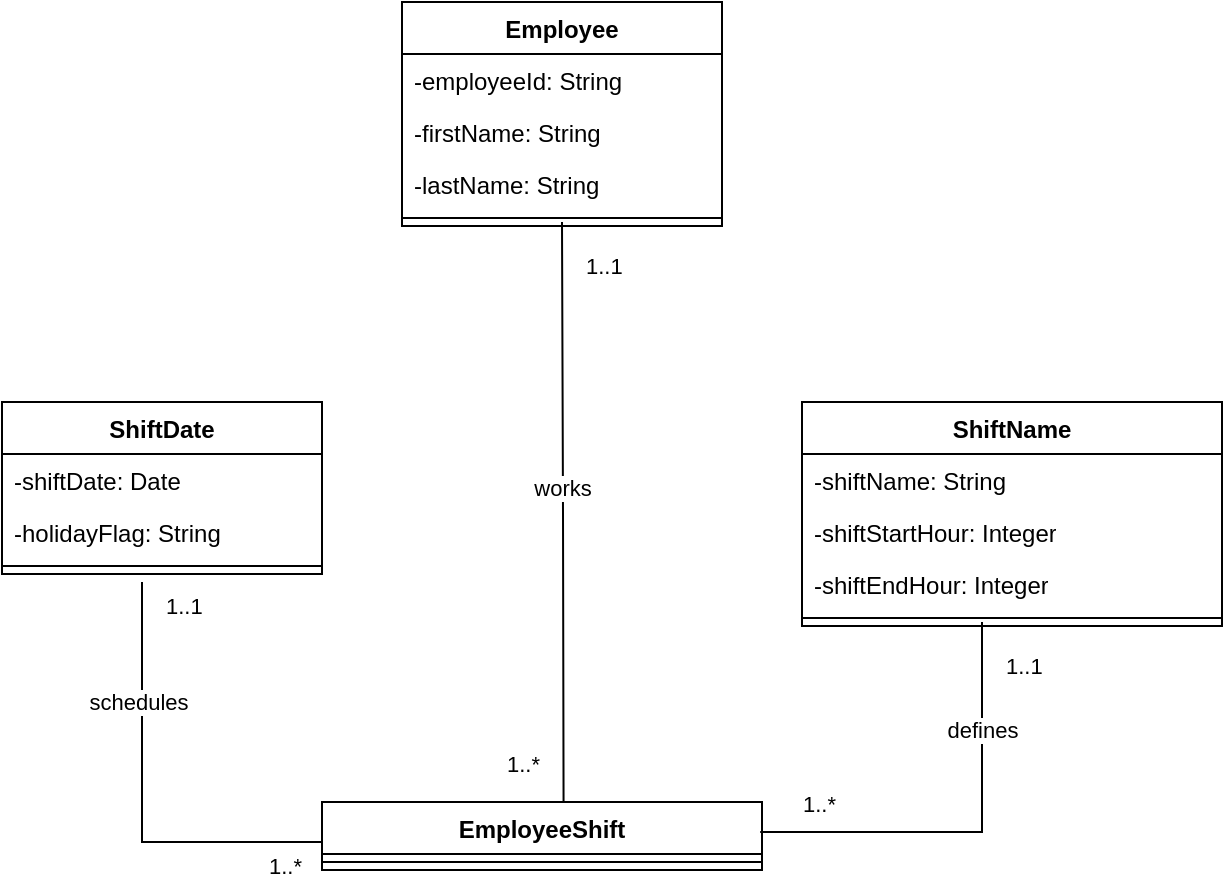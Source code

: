 <mxfile version="26.1.0">
  <diagram name="Page-1" id="65WN6ebGnSFcx6ZCMlt7">
    <mxGraphModel dx="667" dy="608" grid="1" gridSize="10" guides="1" tooltips="1" connect="1" arrows="1" fold="1" page="1" pageScale="1" pageWidth="2500" pageHeight="2500" math="0" shadow="0">
      <root>
        <mxCell id="0" />
        <mxCell id="1" parent="0" />
        <mxCell id="PcQGFeJ-aze7WsRTO7Gk-1" value="Employee" style="swimlane;fontStyle=1;align=center;verticalAlign=top;childLayout=stackLayout;horizontal=1;startSize=26;horizontalStack=0;resizeParent=1;resizeParentMax=0;resizeLast=0;collapsible=1;marginBottom=0;whiteSpace=wrap;html=1;" vertex="1" parent="1">
          <mxGeometry x="520" y="80" width="160" height="112" as="geometry" />
        </mxCell>
        <mxCell id="PcQGFeJ-aze7WsRTO7Gk-2" value="&lt;div&gt;-employeeId: String&lt;/div&gt;&lt;div&gt;&lt;br&gt;&lt;/div&gt;&lt;div&gt;&lt;br&gt;&lt;/div&gt;" style="text;strokeColor=none;fillColor=none;align=left;verticalAlign=top;spacingLeft=4;spacingRight=4;overflow=hidden;rotatable=0;points=[[0,0.5],[1,0.5]];portConstraint=eastwest;whiteSpace=wrap;html=1;" vertex="1" parent="PcQGFeJ-aze7WsRTO7Gk-1">
          <mxGeometry y="26" width="160" height="26" as="geometry" />
        </mxCell>
        <mxCell id="PcQGFeJ-aze7WsRTO7Gk-17" value="-firstName: String" style="text;strokeColor=none;fillColor=none;align=left;verticalAlign=top;spacingLeft=4;spacingRight=4;overflow=hidden;rotatable=0;points=[[0,0.5],[1,0.5]];portConstraint=eastwest;whiteSpace=wrap;html=1;" vertex="1" parent="PcQGFeJ-aze7WsRTO7Gk-1">
          <mxGeometry y="52" width="160" height="26" as="geometry" />
        </mxCell>
        <mxCell id="PcQGFeJ-aze7WsRTO7Gk-18" value="-lastName: String" style="text;strokeColor=none;fillColor=none;align=left;verticalAlign=top;spacingLeft=4;spacingRight=4;overflow=hidden;rotatable=0;points=[[0,0.5],[1,0.5]];portConstraint=eastwest;whiteSpace=wrap;html=1;" vertex="1" parent="PcQGFeJ-aze7WsRTO7Gk-1">
          <mxGeometry y="78" width="160" height="26" as="geometry" />
        </mxCell>
        <mxCell id="PcQGFeJ-aze7WsRTO7Gk-3" value="" style="line;strokeWidth=1;fillColor=none;align=left;verticalAlign=middle;spacingTop=-1;spacingLeft=3;spacingRight=3;rotatable=0;labelPosition=right;points=[];portConstraint=eastwest;strokeColor=inherit;" vertex="1" parent="PcQGFeJ-aze7WsRTO7Gk-1">
          <mxGeometry y="104" width="160" height="8" as="geometry" />
        </mxCell>
        <mxCell id="PcQGFeJ-aze7WsRTO7Gk-5" value="ShiftDate" style="swimlane;fontStyle=1;align=center;verticalAlign=top;childLayout=stackLayout;horizontal=1;startSize=26;horizontalStack=0;resizeParent=1;resizeParentMax=0;resizeLast=0;collapsible=1;marginBottom=0;whiteSpace=wrap;html=1;" vertex="1" parent="1">
          <mxGeometry x="320" y="280" width="160" height="86" as="geometry" />
        </mxCell>
        <mxCell id="PcQGFeJ-aze7WsRTO7Gk-19" value="-shiftDate: Date" style="text;strokeColor=none;fillColor=none;align=left;verticalAlign=top;spacingLeft=4;spacingRight=4;overflow=hidden;rotatable=0;points=[[0,0.5],[1,0.5]];portConstraint=eastwest;whiteSpace=wrap;html=1;" vertex="1" parent="PcQGFeJ-aze7WsRTO7Gk-5">
          <mxGeometry y="26" width="160" height="26" as="geometry" />
        </mxCell>
        <mxCell id="PcQGFeJ-aze7WsRTO7Gk-6" value="-holidayFlag: String" style="text;strokeColor=none;fillColor=none;align=left;verticalAlign=top;spacingLeft=4;spacingRight=4;overflow=hidden;rotatable=0;points=[[0,0.5],[1,0.5]];portConstraint=eastwest;whiteSpace=wrap;html=1;" vertex="1" parent="PcQGFeJ-aze7WsRTO7Gk-5">
          <mxGeometry y="52" width="160" height="26" as="geometry" />
        </mxCell>
        <mxCell id="PcQGFeJ-aze7WsRTO7Gk-7" value="" style="line;strokeWidth=1;fillColor=none;align=left;verticalAlign=middle;spacingTop=-1;spacingLeft=3;spacingRight=3;rotatable=0;labelPosition=right;points=[];portConstraint=eastwest;strokeColor=inherit;" vertex="1" parent="PcQGFeJ-aze7WsRTO7Gk-5">
          <mxGeometry y="78" width="160" height="8" as="geometry" />
        </mxCell>
        <mxCell id="PcQGFeJ-aze7WsRTO7Gk-9" value="ShiftName" style="swimlane;fontStyle=1;align=center;verticalAlign=top;childLayout=stackLayout;horizontal=1;startSize=26;horizontalStack=0;resizeParent=1;resizeParentMax=0;resizeLast=0;collapsible=1;marginBottom=0;whiteSpace=wrap;html=1;" vertex="1" parent="1">
          <mxGeometry x="720" y="280" width="210" height="112" as="geometry" />
        </mxCell>
        <mxCell id="PcQGFeJ-aze7WsRTO7Gk-10" value="-shiftName: String" style="text;strokeColor=none;fillColor=none;align=left;verticalAlign=top;spacingLeft=4;spacingRight=4;overflow=hidden;rotatable=0;points=[[0,0.5],[1,0.5]];portConstraint=eastwest;whiteSpace=wrap;html=1;" vertex="1" parent="PcQGFeJ-aze7WsRTO7Gk-9">
          <mxGeometry y="26" width="210" height="26" as="geometry" />
        </mxCell>
        <mxCell id="PcQGFeJ-aze7WsRTO7Gk-21" value="-shiftStartHour: Integer " style="text;strokeColor=none;fillColor=none;align=left;verticalAlign=top;spacingLeft=4;spacingRight=4;overflow=hidden;rotatable=0;points=[[0,0.5],[1,0.5]];portConstraint=eastwest;whiteSpace=wrap;html=1;" vertex="1" parent="PcQGFeJ-aze7WsRTO7Gk-9">
          <mxGeometry y="52" width="210" height="26" as="geometry" />
        </mxCell>
        <mxCell id="PcQGFeJ-aze7WsRTO7Gk-22" value="-shiftEndHour: Integer" style="text;strokeColor=none;fillColor=none;align=left;verticalAlign=top;spacingLeft=4;spacingRight=4;overflow=hidden;rotatable=0;points=[[0,0.5],[1,0.5]];portConstraint=eastwest;whiteSpace=wrap;html=1;" vertex="1" parent="PcQGFeJ-aze7WsRTO7Gk-9">
          <mxGeometry y="78" width="210" height="26" as="geometry" />
        </mxCell>
        <mxCell id="PcQGFeJ-aze7WsRTO7Gk-11" value="" style="line;strokeWidth=1;fillColor=none;align=left;verticalAlign=middle;spacingTop=-1;spacingLeft=3;spacingRight=3;rotatable=0;labelPosition=right;points=[];portConstraint=eastwest;strokeColor=inherit;" vertex="1" parent="PcQGFeJ-aze7WsRTO7Gk-9">
          <mxGeometry y="104" width="210" height="8" as="geometry" />
        </mxCell>
        <mxCell id="PcQGFeJ-aze7WsRTO7Gk-13" value="EmployeeShift" style="swimlane;fontStyle=1;align=center;verticalAlign=top;childLayout=stackLayout;horizontal=1;startSize=26;horizontalStack=0;resizeParent=1;resizeParentMax=0;resizeLast=0;collapsible=1;marginBottom=0;whiteSpace=wrap;html=1;" vertex="1" parent="1">
          <mxGeometry x="480" y="480" width="220" height="34" as="geometry" />
        </mxCell>
        <mxCell id="PcQGFeJ-aze7WsRTO7Gk-15" value="" style="line;strokeWidth=1;fillColor=none;align=left;verticalAlign=middle;spacingTop=-1;spacingLeft=3;spacingRight=3;rotatable=0;labelPosition=right;points=[];portConstraint=eastwest;strokeColor=inherit;" vertex="1" parent="PcQGFeJ-aze7WsRTO7Gk-13">
          <mxGeometry y="26" width="220" height="8" as="geometry" />
        </mxCell>
        <mxCell id="PcQGFeJ-aze7WsRTO7Gk-27" value="" style="endArrow=none;html=1;edgeStyle=orthogonalEdgeStyle;rounded=0;entryX=0.549;entryY=0.013;entryDx=0;entryDy=0;entryPerimeter=0;" edge="1" parent="1" target="PcQGFeJ-aze7WsRTO7Gk-13">
          <mxGeometry relative="1" as="geometry">
            <mxPoint x="600" y="190" as="sourcePoint" />
            <mxPoint x="760" y="190" as="targetPoint" />
          </mxGeometry>
        </mxCell>
        <mxCell id="PcQGFeJ-aze7WsRTO7Gk-28" value="1..1" style="edgeLabel;resizable=0;html=1;align=left;verticalAlign=bottom;" connectable="0" vertex="1" parent="PcQGFeJ-aze7WsRTO7Gk-27">
          <mxGeometry x="-1" relative="1" as="geometry">
            <mxPoint x="10" y="30" as="offset" />
          </mxGeometry>
        </mxCell>
        <mxCell id="PcQGFeJ-aze7WsRTO7Gk-29" value="1..*" style="edgeLabel;resizable=0;html=1;align=right;verticalAlign=bottom;" connectable="0" vertex="1" parent="PcQGFeJ-aze7WsRTO7Gk-27">
          <mxGeometry x="1" relative="1" as="geometry">
            <mxPoint x="-11" y="-11" as="offset" />
          </mxGeometry>
        </mxCell>
        <mxCell id="PcQGFeJ-aze7WsRTO7Gk-36" value="works" style="edgeLabel;html=1;align=center;verticalAlign=middle;resizable=0;points=[];" vertex="1" connectable="0" parent="PcQGFeJ-aze7WsRTO7Gk-27">
          <mxGeometry x="-0.088" y="-1" relative="1" as="geometry">
            <mxPoint as="offset" />
          </mxGeometry>
        </mxCell>
        <mxCell id="PcQGFeJ-aze7WsRTO7Gk-30" value="" style="endArrow=none;html=1;edgeStyle=orthogonalEdgeStyle;rounded=0;entryX=0;entryY=0.179;entryDx=0;entryDy=0;entryPerimeter=0;" edge="1" parent="1" target="PcQGFeJ-aze7WsRTO7Gk-13">
          <mxGeometry relative="1" as="geometry">
            <mxPoint x="390" y="370" as="sourcePoint" />
            <mxPoint x="550" y="370" as="targetPoint" />
            <Array as="points">
              <mxPoint x="390" y="500" />
            </Array>
          </mxGeometry>
        </mxCell>
        <mxCell id="PcQGFeJ-aze7WsRTO7Gk-31" value="1..1" style="edgeLabel;resizable=0;html=1;align=left;verticalAlign=bottom;" connectable="0" vertex="1" parent="PcQGFeJ-aze7WsRTO7Gk-30">
          <mxGeometry x="-1" relative="1" as="geometry">
            <mxPoint x="10" y="20" as="offset" />
          </mxGeometry>
        </mxCell>
        <mxCell id="PcQGFeJ-aze7WsRTO7Gk-32" value="1..*" style="edgeLabel;resizable=0;html=1;align=right;verticalAlign=bottom;" connectable="0" vertex="1" parent="PcQGFeJ-aze7WsRTO7Gk-30">
          <mxGeometry x="1" relative="1" as="geometry">
            <mxPoint x="-10" y="34" as="offset" />
          </mxGeometry>
        </mxCell>
        <mxCell id="PcQGFeJ-aze7WsRTO7Gk-38" value="schedules" style="edgeLabel;html=1;align=center;verticalAlign=middle;resizable=0;points=[];" vertex="1" connectable="0" parent="PcQGFeJ-aze7WsRTO7Gk-30">
          <mxGeometry x="-0.488" y="-2" relative="1" as="geometry">
            <mxPoint as="offset" />
          </mxGeometry>
        </mxCell>
        <mxCell id="PcQGFeJ-aze7WsRTO7Gk-33" value="" style="endArrow=none;html=1;edgeStyle=orthogonalEdgeStyle;rounded=0;entryX=0.996;entryY=0.412;entryDx=0;entryDy=0;entryPerimeter=0;" edge="1" parent="1" target="PcQGFeJ-aze7WsRTO7Gk-13">
          <mxGeometry relative="1" as="geometry">
            <mxPoint x="810" y="390" as="sourcePoint" />
            <mxPoint x="970" y="390" as="targetPoint" />
            <Array as="points">
              <mxPoint x="810" y="495" />
              <mxPoint x="699" y="495" />
            </Array>
          </mxGeometry>
        </mxCell>
        <mxCell id="PcQGFeJ-aze7WsRTO7Gk-34" value="1..1" style="edgeLabel;resizable=0;html=1;align=left;verticalAlign=bottom;" connectable="0" vertex="1" parent="PcQGFeJ-aze7WsRTO7Gk-33">
          <mxGeometry x="-1" relative="1" as="geometry">
            <mxPoint x="10" y="30" as="offset" />
          </mxGeometry>
        </mxCell>
        <mxCell id="PcQGFeJ-aze7WsRTO7Gk-35" value="1..*" style="edgeLabel;resizable=0;html=1;align=right;verticalAlign=bottom;" connectable="0" vertex="1" parent="PcQGFeJ-aze7WsRTO7Gk-33">
          <mxGeometry x="1" relative="1" as="geometry">
            <mxPoint x="38" y="-4" as="offset" />
          </mxGeometry>
        </mxCell>
        <mxCell id="PcQGFeJ-aze7WsRTO7Gk-39" value="defines" style="edgeLabel;html=1;align=center;verticalAlign=middle;resizable=0;points=[];" vertex="1" connectable="0" parent="PcQGFeJ-aze7WsRTO7Gk-33">
          <mxGeometry x="-0.501" relative="1" as="geometry">
            <mxPoint as="offset" />
          </mxGeometry>
        </mxCell>
      </root>
    </mxGraphModel>
  </diagram>
</mxfile>
